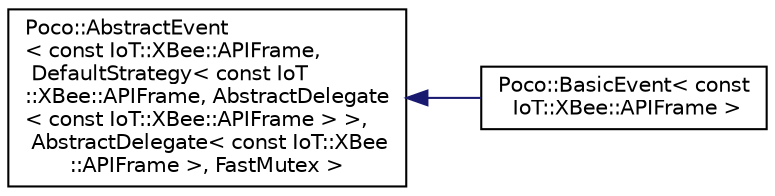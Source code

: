 digraph "Graphical Class Hierarchy"
{
 // LATEX_PDF_SIZE
  edge [fontname="Helvetica",fontsize="10",labelfontname="Helvetica",labelfontsize="10"];
  node [fontname="Helvetica",fontsize="10",shape=record];
  rankdir="LR";
  Node0 [label="Poco::AbstractEvent\l\< const IoT::XBee::APIFrame,\l DefaultStrategy\< const IoT\l::XBee::APIFrame, AbstractDelegate\l\< const IoT::XBee::APIFrame \> \>,\l AbstractDelegate\< const IoT::XBee\l::APIFrame \>, FastMutex \>",height=0.2,width=0.4,color="black", fillcolor="white", style="filled",URL="$classPoco_1_1AbstractEvent.html",tooltip=" "];
  Node0 -> Node1 [dir="back",color="midnightblue",fontsize="10",style="solid",fontname="Helvetica"];
  Node1 [label="Poco::BasicEvent\< const\l IoT::XBee::APIFrame \>",height=0.2,width=0.4,color="black", fillcolor="white", style="filled",URL="$classPoco_1_1BasicEvent.html",tooltip=" "];
}
